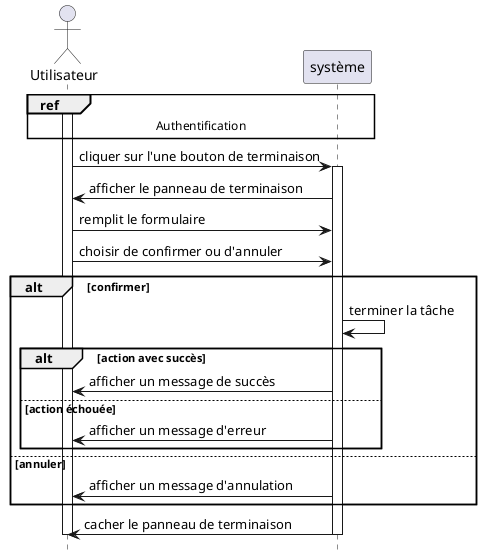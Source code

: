 @startuml terminer_task

hide footbox


actor "Utilisateur" as user
participant "système" as system


ref over user, system : Authentification
activate user
user -> system : cliquer sur l'une bouton de terminaison
activate system
system -> user : afficher le panneau de terminaison
user -> system : remplit le formulaire
user -> system : choisir de confirmer ou d'annuler
alt confirmer
system -> system : terminer la tâche
alt action avec succès
  system -> user : afficher un message de succès
else action échouée
  system -> user : afficher un message d'erreur
end
else annuler
  system -> user : afficher un message d'annulation
end
system -> user : cacher le panneau de terminaison



deactivate system
deactivate user